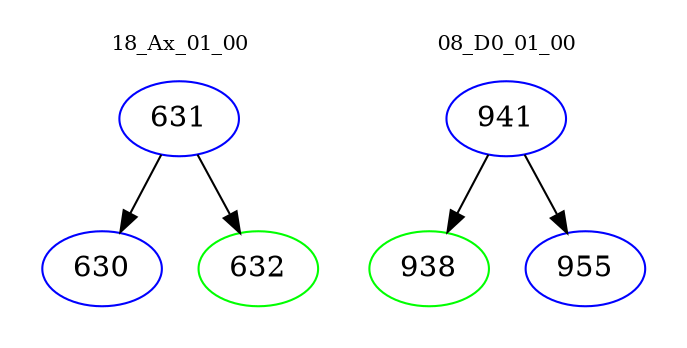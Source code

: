 digraph{
subgraph cluster_0 {
color = white
label = "18_Ax_01_00";
fontsize=10;
T0_631 [label="631", color="blue"]
T0_631 -> T0_630 [color="black"]
T0_630 [label="630", color="blue"]
T0_631 -> T0_632 [color="black"]
T0_632 [label="632", color="green"]
}
subgraph cluster_1 {
color = white
label = "08_D0_01_00";
fontsize=10;
T1_941 [label="941", color="blue"]
T1_941 -> T1_938 [color="black"]
T1_938 [label="938", color="green"]
T1_941 -> T1_955 [color="black"]
T1_955 [label="955", color="blue"]
}
}
